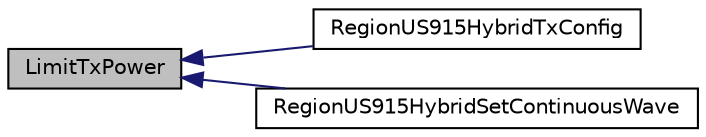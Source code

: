 digraph "LimitTxPower"
{
  edge [fontname="Helvetica",fontsize="10",labelfontname="Helvetica",labelfontsize="10"];
  node [fontname="Helvetica",fontsize="10",shape=record];
  rankdir="LR";
  Node21 [label="LimitTxPower",height=0.2,width=0.4,color="black", fillcolor="grey75", style="filled", fontcolor="black"];
  Node21 -> Node22 [dir="back",color="midnightblue",fontsize="10",style="solid",fontname="Helvetica"];
  Node22 [label="RegionUS915HybridTxConfig",height=0.2,width=0.4,color="black", fillcolor="white", style="filled",URL="$group___r_e_g_i_o_n_u_s915_h_y_b.html#gaad87151c4921c1caae24b3b8bb4135b9",tooltip="TX configuration. "];
  Node21 -> Node23 [dir="back",color="midnightblue",fontsize="10",style="solid",fontname="Helvetica"];
  Node23 [label="RegionUS915HybridSetContinuousWave",height=0.2,width=0.4,color="black", fillcolor="white", style="filled",URL="$group___r_e_g_i_o_n_u_s915_h_y_b.html#gad7b0e2c75aff473cd0c4287d4c6f24d1",tooltip="Sets the radio into continuous wave mode. "];
}
